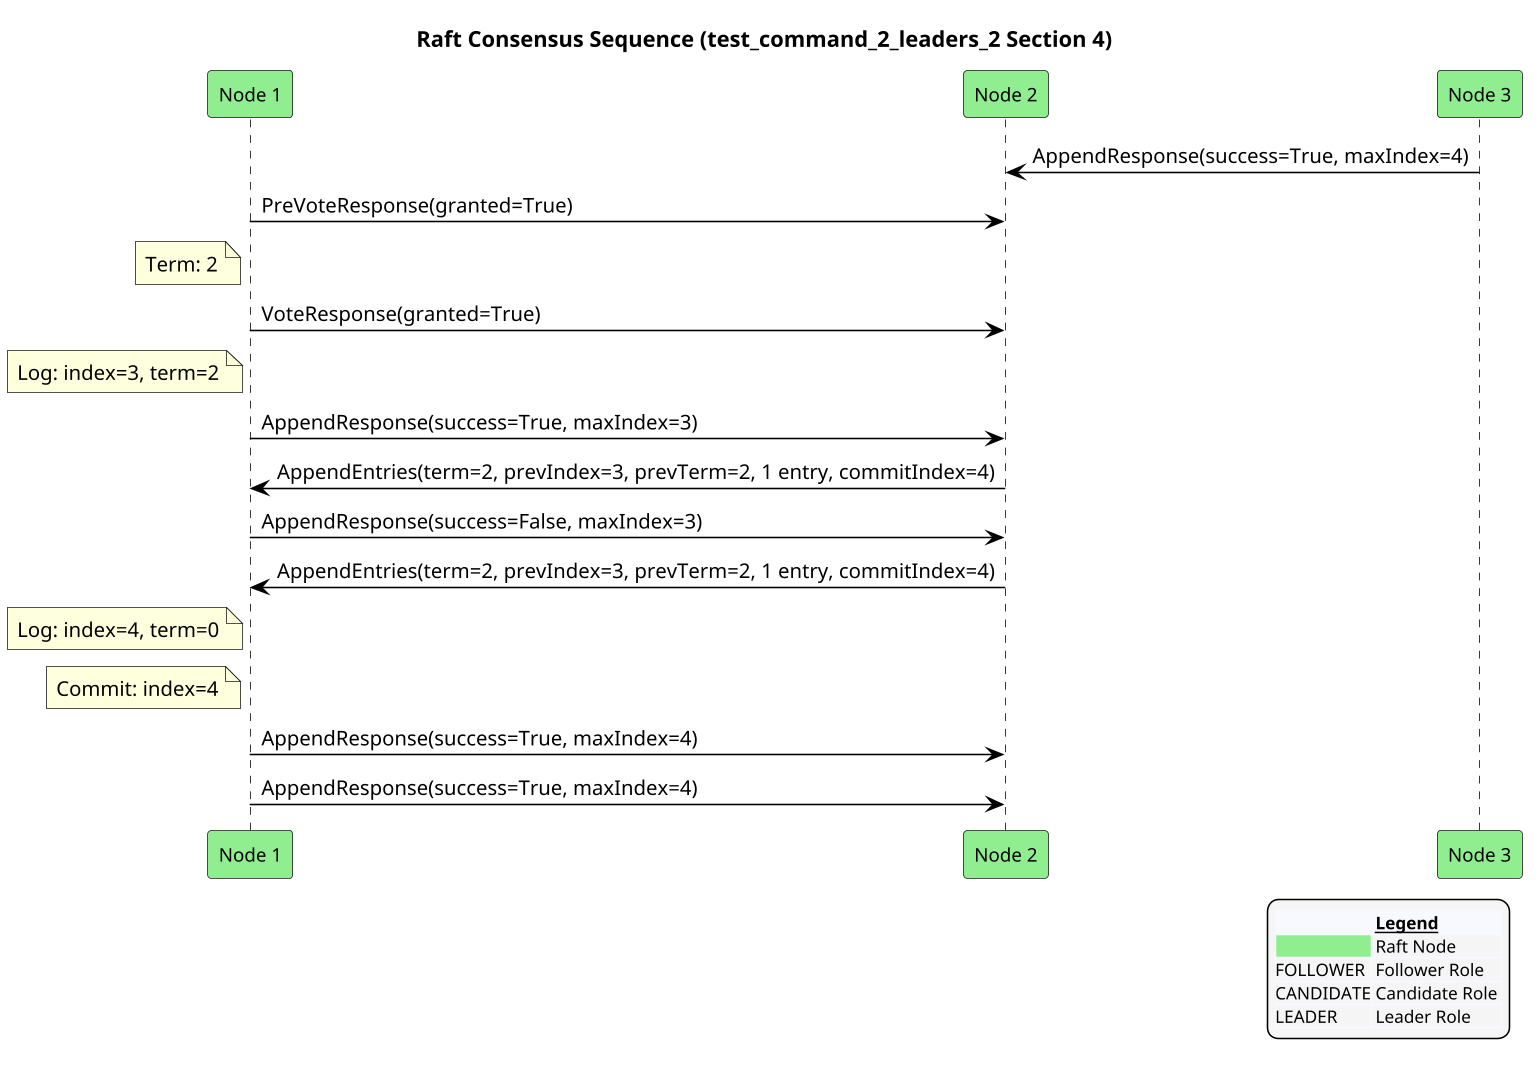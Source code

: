 @startuml
!pragma ratio 0.7
skinparam dpi 150
skinparam monochrome false
skinparam sequence {
  ArrowColor Black
  ActorBorderColor Black
  LifeLineBorderColor Black
  ParticipantFontSize 12
  Padding 10
}
skinparam legend {
  BackgroundColor #F5F5F5
  FontSize 11
}
title Raft Consensus Sequence (test_command_2_leaders_2 Section 4)

participant "Node 1" as n1 order 10 #Lightgreen
participant "Node 2" as n2 order 20 #Lightgreen
participant "Node 3" as n3 order 30 #Lightgreen
n3 -> n2: AppendResponse(success=True, maxIndex=4)
n1 -> n2: PreVoteResponse(granted=True)
note left of n1: Term: 2
n1 -> n2: VoteResponse(granted=True)
note left of n1: Log: index=3, term=2
n1 -> n2: AppendResponse(success=True, maxIndex=3)
n2 -> n1: AppendEntries(term=2, prevIndex=3, prevTerm=2, 1 entry, commitIndex=4)
n1 -> n2: AppendResponse(success=False, maxIndex=3)
n2 -> n1: AppendEntries(term=2, prevIndex=3, prevTerm=2, 1 entry, commitIndex=4)
note left of n1: Log: index=4, term=0
note left of n1: Commit: index=4
n1 -> n2: AppendResponse(success=True, maxIndex=4)
n1 -> n2: AppendResponse(success=True, maxIndex=4)

legend right
  <#GhostWhite,#GhostWhite>|      |= __Legend__ |
  |<#Lightgreen>| Raft Node |
  |FOLLOWER| Follower Role |
  |CANDIDATE| Candidate Role |
  |LEADER| Leader Role |
endlegend
@enduml
